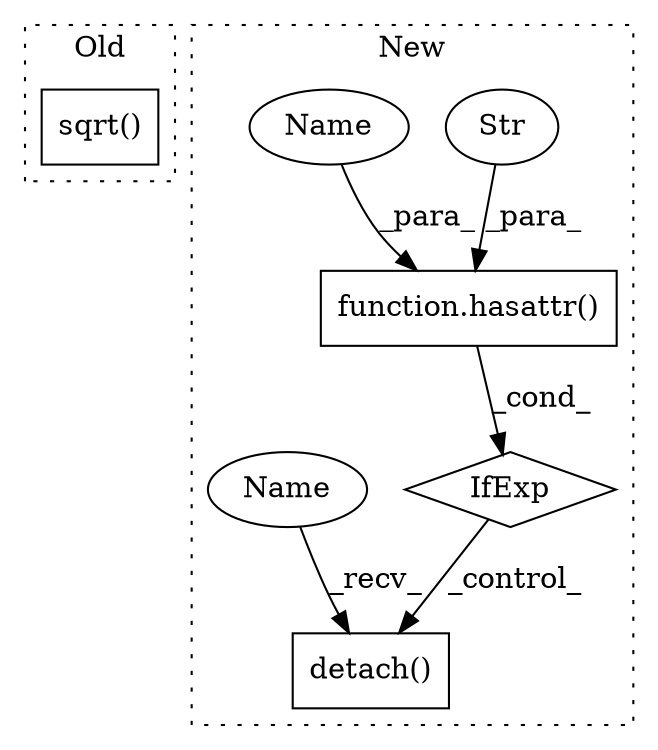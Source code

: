 digraph G {
subgraph cluster0 {
1 [label="sqrt()" a="75" s="7420,7507" l="13,1" shape="box"];
label = "Old";
style="dotted";
}
subgraph cluster1 {
2 [label="function.hasattr()" a="75" s="7743,7768" l="8,1" shape="box"];
3 [label="Str" a="66" s="7760" l="8" shape="ellipse"];
4 [label="IfExp" a="51" s="7739,7769" l="4,6" shape="diamond"];
5 [label="detach()" a="75" s="7715" l="16" shape="box"];
6 [label="Name" a="87" s="7751" l="7" shape="ellipse"];
7 [label="Name" a="87" s="7715" l="7" shape="ellipse"];
label = "New";
style="dotted";
}
2 -> 4 [label="_cond_"];
3 -> 2 [label="_para_"];
4 -> 5 [label="_control_"];
6 -> 2 [label="_para_"];
7 -> 5 [label="_recv_"];
}